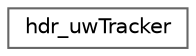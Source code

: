 digraph "Graphical Class Hierarchy"
{
 // LATEX_PDF_SIZE
  bgcolor="transparent";
  edge [fontname=Helvetica,fontsize=10,labelfontname=Helvetica,labelfontsize=10];
  node [fontname=Helvetica,fontsize=10,shape=box,height=0.2,width=0.4];
  rankdir="LR";
  Node0 [id="Node000000",label="hdr_uwTracker",height=0.2,width=0.4,color="grey40", fillcolor="white", style="filled",URL="$structhdr__uwTracker.html",tooltip="hdr_uwROV_ctr describes UWROV_ctr packets for controlling the ROV."];
}
